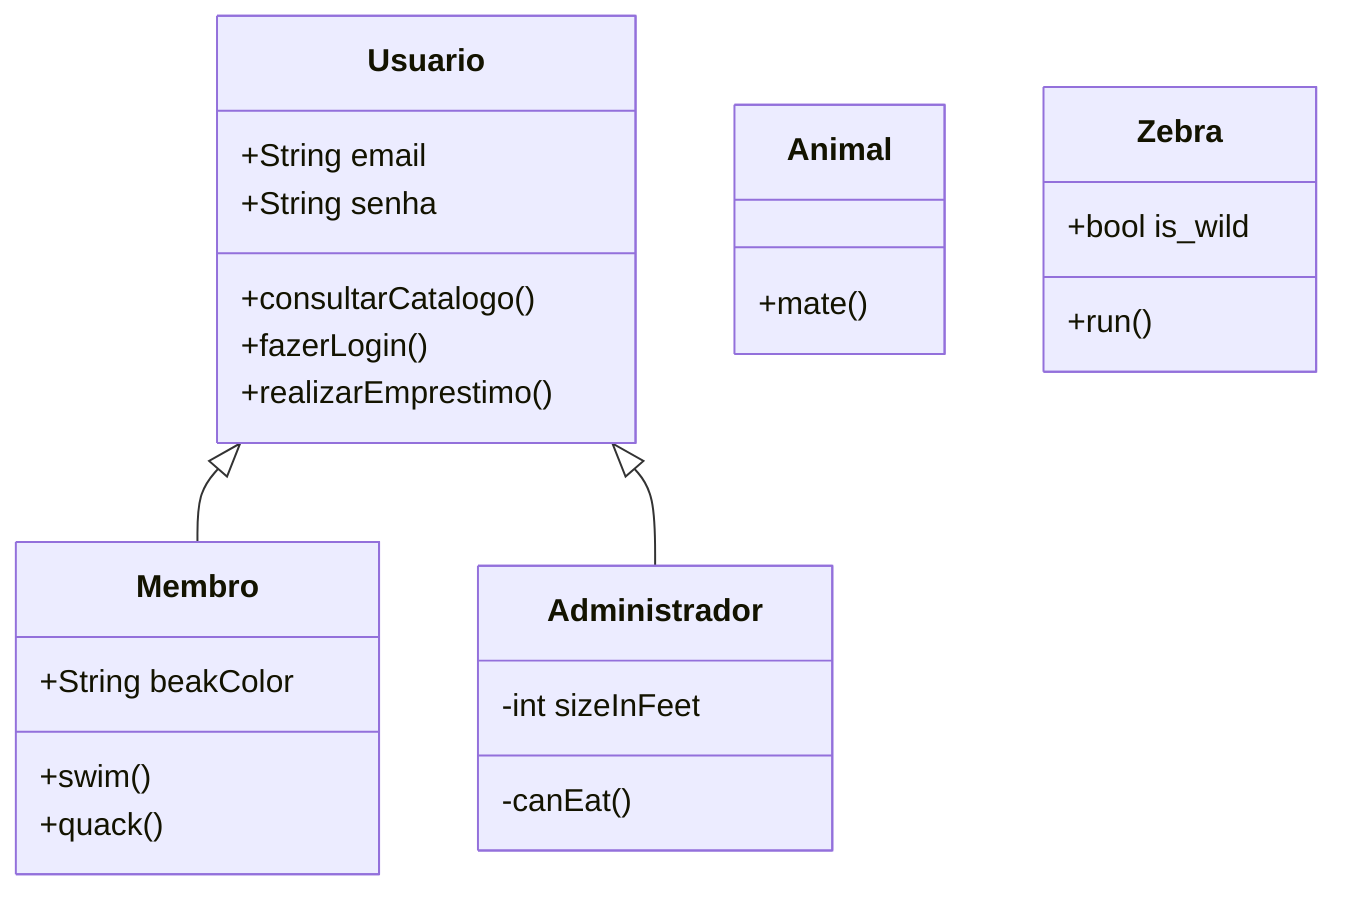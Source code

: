 classDiagram
    Usuario <|-- Membro
    Usuario <|-- Administrador
    Usuario: +String email
    Usuario : +String senha
    Usuario: +consultarCatalogo()
    Usuario: +fazerLogin()
    Usuario: +realizarEmprestimo()
    Animal: +mate()
    class Membro{
      +String beakColor
      +swim()
      +quack()
    }
    class Administrador{
      -int sizeInFeet
      -canEat()
    }
    class Zebra{
      +bool is_wild
      +run()
    }